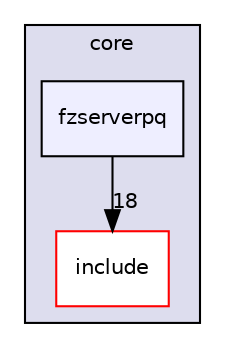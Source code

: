 digraph "core/fzserverpq" {
  compound=true
  node [ fontsize="10", fontname="Helvetica"];
  edge [ labelfontsize="10", labelfontname="Helvetica"];
  subgraph clusterdir_4270bfced15e0e73154b13468c7c9ad9 {
    graph [ bgcolor="#ddddee", pencolor="black", label="core" fontname="Helvetica", fontsize="10", URL="dir_4270bfced15e0e73154b13468c7c9ad9.html"]
  dir_24d671cfcbc5d5238a6bd565a49d198f [shape=box label="include" fillcolor="white" style="filled" color="red" URL="dir_24d671cfcbc5d5238a6bd565a49d198f.html"];
  dir_bba17da42407ff462dd961ebe5ec94a2 [shape=box, label="fzserverpq", style="filled", fillcolor="#eeeeff", pencolor="black", URL="dir_bba17da42407ff462dd961ebe5ec94a2.html"];
  }
  dir_bba17da42407ff462dd961ebe5ec94a2->dir_24d671cfcbc5d5238a6bd565a49d198f [headlabel="18", labeldistance=1.5 headhref="dir_000010_000050.html"];
}
